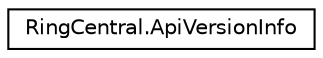 digraph "Graphical Class Hierarchy"
{
 // LATEX_PDF_SIZE
  edge [fontname="Helvetica",fontsize="10",labelfontname="Helvetica",labelfontsize="10"];
  node [fontname="Helvetica",fontsize="10",shape=record];
  rankdir="LR";
  Node0 [label="RingCentral.ApiVersionInfo",height=0.2,width=0.4,color="black", fillcolor="white", style="filled",URL="$classRingCentral_1_1ApiVersionInfo.html",tooltip=" "];
}
